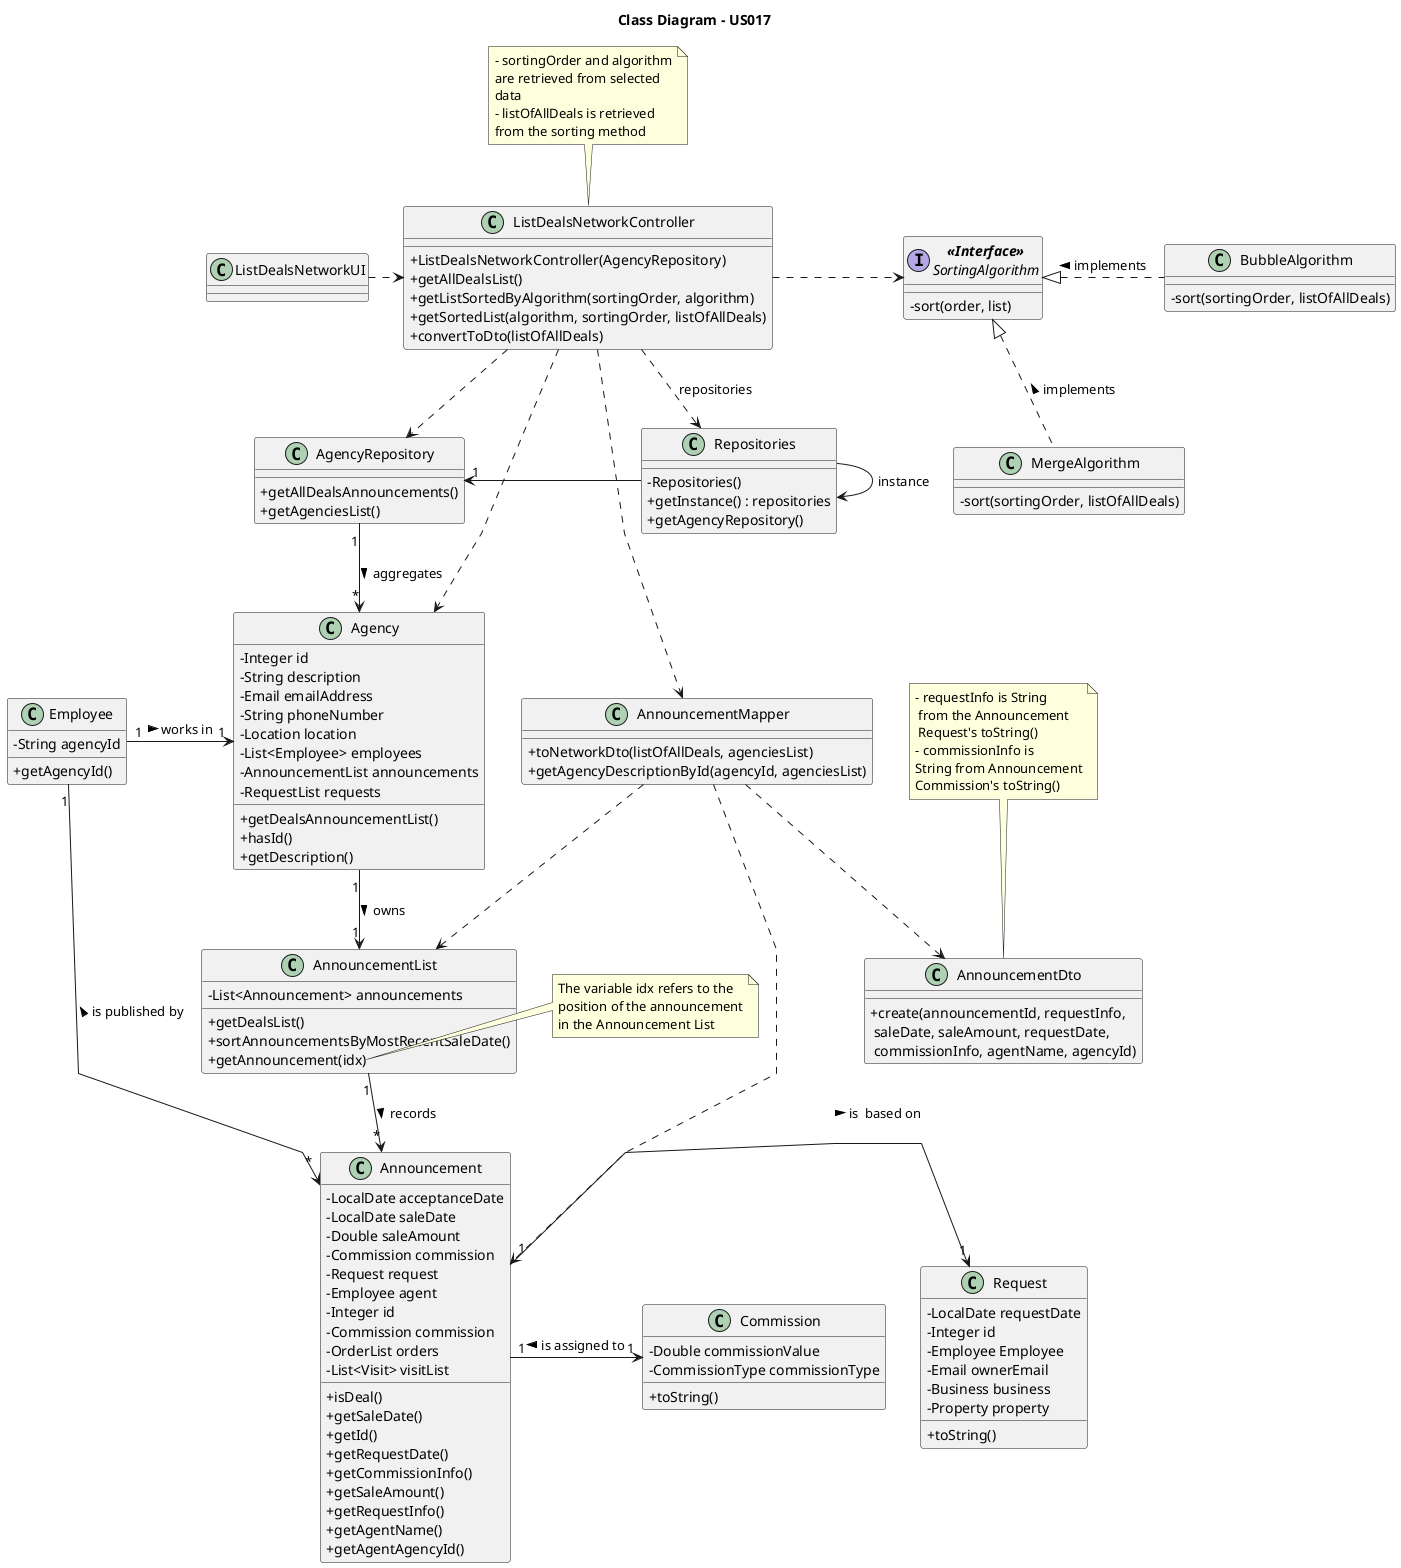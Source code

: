 @startuml
'skinparam monochrome true
skinparam packageStyle rectangle
skinparam shadowing false
skinparam linetype polyline
'skinparam linetype orto

skinparam classAttributeIconSize 0

'left to right direction

title Class Diagram - US017

class Agency {
    - Integer id
    - String description
    - Email emailAddress
    - String phoneNumber
    - Location location
    - List<Employee> employees
    - AnnouncementList announcements
    - RequestList requests
    + getDealsAnnouncementList()
    + hasId()
    + getDescription()
}

class AnnouncementList{
    - List<Announcement> announcements
    + getDealsList()
    + sortAnnouncementsByMostRecentSaleDate()
    + getAnnouncement(idx)
}

note right of AnnouncementList::getAnnouncement
The variable idx refers to the
position of the announcement
in the Announcement List
end note

class AnnouncementMapper {
    + toNetworkDto(listOfAllDeals, agenciesList)
    + getAgencyDescriptionById(agencyId, agenciesList)
}

class AnnouncementDto{
    + create(announcementId, requestInfo,\n saleDate, saleAmount, requestDate,\n commissionInfo, agentName, agencyId)
}

note top of AnnouncementDto
    - requestInfo is String
     from the Announcement
     Request's toString()
    - commissionInfo is
    String from Announcement
    Commission's toString()
end note

class Announcement{
    - LocalDate acceptanceDate
    - LocalDate saleDate
    - Double saleAmount
    - Commission commission
    - Request request
    - Employee agent
    - Integer id
    - Commission commission
    - OrderList orders
    - List<Visit> visitList
    + isDeal()
    + getSaleDate()
    + getId()
    + getRequestDate()
    + getCommissionInfo()
    + getSaleAmount()
    + getRequestInfo()
    + getAgentName()
    + getAgentAgencyId()
}

note left of Announcement::isItDeal
This method checks if the
saleDate of the Announcement
is different from the default one
(1-1-1)
end note

class Commission{
    - Double commissionValue
    - CommissionType commissionType
    + toString()
}

class Request{
    - LocalDate requestDate
    - Integer id
    - Employee Employee
    - Email ownerEmail
    - Business business
    - Property property
    + toString()
}

class AgencyRepository {
    + getAllDealsAnnouncements()
    + getAgenciesList()
}

class Repositories {
    - Repositories()
    + getInstance() : repositories
    + getAgencyRepository()
}

class ListDealsNetworkController {
    + ListDealsNetworkController(AgencyRepository)
    + getAllDealsList()
    + getListSortedByAlgorithm(sortingOrder, algorithm)
    + getSortedList(algorithm, sortingOrder, listOfAllDeals)
    + convertToDto(listOfAllDeals)
}

interface SortingAlgorithm  as "<b><<Interface>></b>\nSortingAlgorithm" {
    - sort(order, list)
}

class MergeAlgorithm {
    - sort(sortingOrder, listOfAllDeals)
}

class BubbleAlgorithm {
    - sort(sortingOrder, listOfAllDeals)
}

note top of ListDealsNetworkController
    - sortingOrder and algorithm
    are retrieved from selected
    data
    - listOfAllDeals is retrieved
    from the sorting method
end note

class ListDealsNetworkUI {
}

class Employee{
    - String agencyId
    + getAgencyId()
}


'RELATIONS

ListDealsNetworkUI .> ListDealsNetworkController

Repositories -> Repositories : instance

ListDealsNetworkController .> Repositories : repositories

Repositories -left> "1" AgencyRepository

ListDealsNetworkController ..> Agency

ListDealsNetworkController .> SortingAlgorithm

ListDealsNetworkController ..> AgencyRepository

AgencyRepository "1" --> "*" Agency : aggregates >

Agency "1" --> "1" AnnouncementList : owns >

ListDealsNetworkController ..> AnnouncementMapper

AnnouncementMapper ..> AnnouncementList

AnnouncementMapper ..> Announcement

AnnouncementMapper ..> AnnouncementDto

MergeAlgorithm ..up|> SortingAlgorithm : implements >

BubbleAlgorithm ..left|> SortingAlgorithm : implements >

Employee "1" --> "*" Announcement: is published by <
Employee "1" -> "1" Agency: works in  >
AnnouncementList "1" --> "*" Announcement: records >
Announcement "1" -> "1" Request : is  based on >
Announcement "1" -right-> "1" Commission: is assigned to <

@enduml